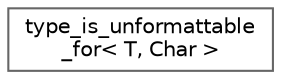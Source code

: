 digraph "类继承关系图"
{
 // LATEX_PDF_SIZE
  bgcolor="transparent";
  edge [fontname=Helvetica,fontsize=10,labelfontname=Helvetica,labelfontsize=10];
  node [fontname=Helvetica,fontsize=10,shape=box,height=0.2,width=0.4];
  rankdir="LR";
  Node0 [id="Node000000",label="type_is_unformattable\l_for\< T, Char \>",height=0.2,width=0.4,color="grey40", fillcolor="white", style="filled",URL="$structdetail_1_1type__is__unformattable__for.html",tooltip=" "];
}
